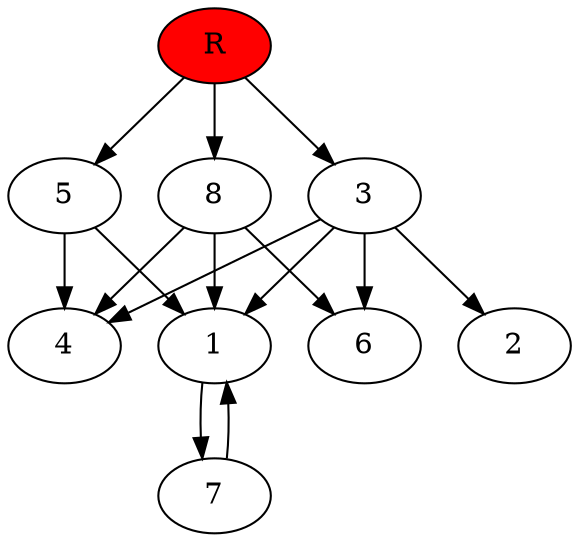 digraph prb15104 {
	1
	2
	3
	4
	5
	6
	7
	8
	R [fillcolor="#ff0000" style=filled]
	1 -> 7
	3 -> 1
	3 -> 2
	3 -> 4
	3 -> 6
	5 -> 1
	5 -> 4
	7 -> 1
	8 -> 1
	8 -> 4
	8 -> 6
	R -> 3
	R -> 5
	R -> 8
}
